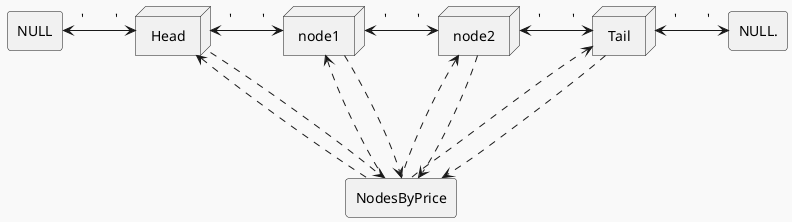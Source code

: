 @startuml
!theme mars


rectangle NULL
node Head 
node node1
node node2
node Tail
rectangle NULL.
rectangle NodesByPrice



NULL <-> Head : '         '
Head <-> node1 : '         '
node1 <-> node2 : '         '
node2 <-> Tail : '         '
Tail <-> NULL. : '         '
NodesByPrice -up..> Head
NodesByPrice -up..> node1
NodesByPrice -up..> node2
NodesByPrice -up..> Tail

Head -down..> NodesByPrice
node1 -down..> NodesByPrice
node2 -down..> NodesByPrice
Tail -down..> NodesByPrice

@enduml